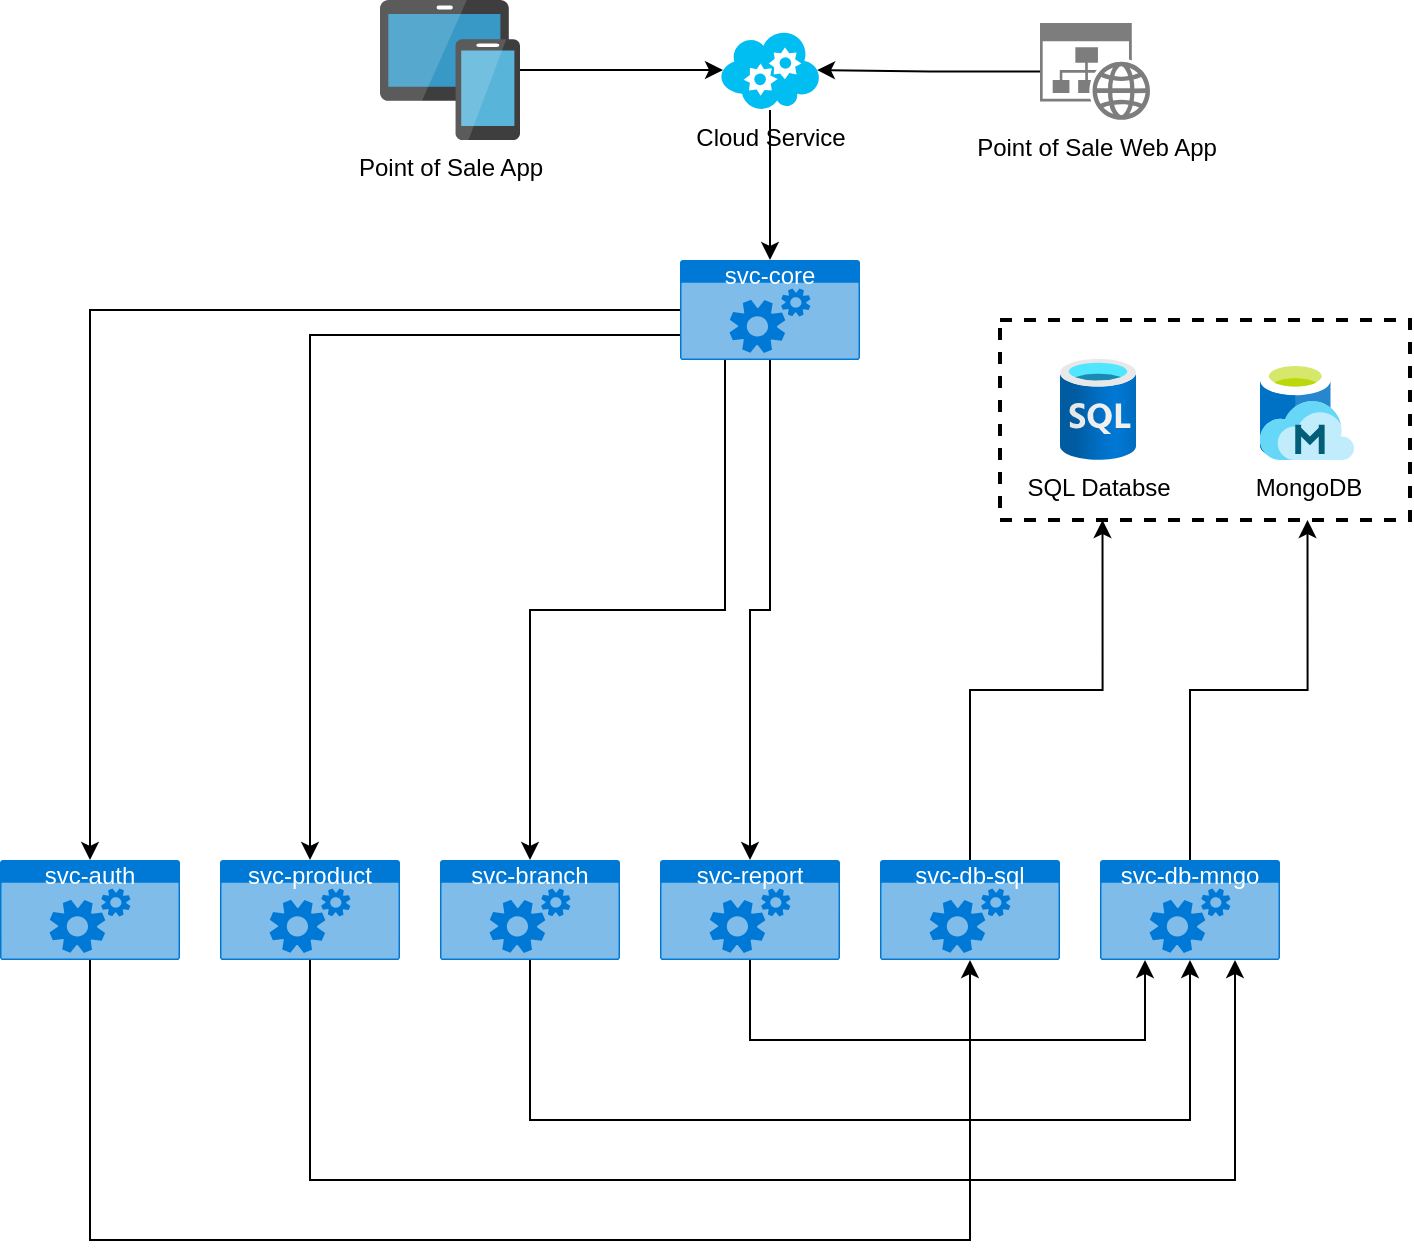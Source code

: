 <mxfile version="21.2.9" type="device">
  <diagram name="Point of Sale Archi Diagram" id="etTAungp2HtMaDyzSjTw">
    <mxGraphModel dx="1306" dy="713" grid="1" gridSize="10" guides="1" tooltips="1" connect="1" arrows="1" fold="1" page="1" pageScale="1" pageWidth="850" pageHeight="1100" math="0" shadow="0">
      <root>
        <mxCell id="0" />
        <mxCell id="1" parent="0" />
        <mxCell id="qUycljUzu9j-hLLGf5fF-3" style="edgeStyle=orthogonalEdgeStyle;rounded=0;orthogonalLoop=1;jettySize=auto;html=1;entryX=0.03;entryY=0.5;entryDx=0;entryDy=0;entryPerimeter=0;" edge="1" parent="1" source="qUycljUzu9j-hLLGf5fF-1" target="qUycljUzu9j-hLLGf5fF-2">
          <mxGeometry relative="1" as="geometry" />
        </mxCell>
        <mxCell id="qUycljUzu9j-hLLGf5fF-1" value="Point of Sale App" style="image;sketch=0;aspect=fixed;html=1;points=[];align=center;image=img/lib/mscae/Devices_Groups.svg;labelPadding=0;noLabel=0;" vertex="1" parent="1">
          <mxGeometry x="280" y="50" width="70" height="70" as="geometry" />
        </mxCell>
        <mxCell id="qUycljUzu9j-hLLGf5fF-7" style="edgeStyle=orthogonalEdgeStyle;rounded=0;orthogonalLoop=1;jettySize=auto;html=1;entryX=0.5;entryY=0;entryDx=0;entryDy=0;entryPerimeter=0;" edge="1" parent="1" source="qUycljUzu9j-hLLGf5fF-2" target="qUycljUzu9j-hLLGf5fF-6">
          <mxGeometry relative="1" as="geometry" />
        </mxCell>
        <mxCell id="qUycljUzu9j-hLLGf5fF-2" value="Cloud Service" style="verticalLabelPosition=bottom;html=1;verticalAlign=top;align=center;strokeColor=none;fillColor=#00BEF2;shape=mxgraph.azure.cloud_service;" vertex="1" parent="1">
          <mxGeometry x="450" y="65" width="50" height="40" as="geometry" />
        </mxCell>
        <mxCell id="qUycljUzu9j-hLLGf5fF-28" style="edgeStyle=orthogonalEdgeStyle;rounded=0;orthogonalLoop=1;jettySize=auto;html=1;entryX=0.5;entryY=0;entryDx=0;entryDy=0;entryPerimeter=0;fontFamily=Helvetica;fontSize=12;fontColor=default;" edge="1" parent="1" source="qUycljUzu9j-hLLGf5fF-6" target="qUycljUzu9j-hLLGf5fF-22">
          <mxGeometry relative="1" as="geometry" />
        </mxCell>
        <mxCell id="qUycljUzu9j-hLLGf5fF-32" style="edgeStyle=orthogonalEdgeStyle;rounded=0;orthogonalLoop=1;jettySize=auto;html=1;exitX=0;exitY=0.75;exitDx=0;exitDy=0;exitPerimeter=0;fontFamily=Helvetica;fontSize=12;fontColor=default;" edge="1" parent="1" source="qUycljUzu9j-hLLGf5fF-6" target="qUycljUzu9j-hLLGf5fF-23">
          <mxGeometry relative="1" as="geometry" />
        </mxCell>
        <mxCell id="qUycljUzu9j-hLLGf5fF-34" style="edgeStyle=orthogonalEdgeStyle;rounded=0;orthogonalLoop=1;jettySize=auto;html=1;exitX=0.25;exitY=1;exitDx=0;exitDy=0;exitPerimeter=0;entryX=0.5;entryY=0;entryDx=0;entryDy=0;entryPerimeter=0;fontFamily=Helvetica;fontSize=12;fontColor=default;" edge="1" parent="1" source="qUycljUzu9j-hLLGf5fF-6" target="qUycljUzu9j-hLLGf5fF-24">
          <mxGeometry relative="1" as="geometry" />
        </mxCell>
        <mxCell id="qUycljUzu9j-hLLGf5fF-35" style="edgeStyle=orthogonalEdgeStyle;rounded=0;orthogonalLoop=1;jettySize=auto;html=1;exitX=0.5;exitY=1;exitDx=0;exitDy=0;exitPerimeter=0;fontFamily=Helvetica;fontSize=12;fontColor=default;" edge="1" parent="1" source="qUycljUzu9j-hLLGf5fF-6" target="qUycljUzu9j-hLLGf5fF-25">
          <mxGeometry relative="1" as="geometry" />
        </mxCell>
        <mxCell id="qUycljUzu9j-hLLGf5fF-6" value="svc-core" style="html=1;whiteSpace=wrap;strokeColor=none;fillColor=#0079D6;labelPosition=center;verticalLabelPosition=middle;verticalAlign=top;align=center;fontSize=12;outlineConnect=0;spacingTop=-6;fontColor=#FFFFFF;sketch=0;shape=mxgraph.sitemap.services;" vertex="1" parent="1">
          <mxGeometry x="430" y="180" width="90" height="50" as="geometry" />
        </mxCell>
        <mxCell id="qUycljUzu9j-hLLGf5fF-16" value="" style="rounded=0;whiteSpace=wrap;html=1;labelBackgroundColor=default;strokeColor=default;fontFamily=Helvetica;fontSize=12;fontColor=default;fillColor=none;dashed=1;strokeWidth=2;shadow=0;" vertex="1" parent="1">
          <mxGeometry x="590" y="210" width="205" height="100" as="geometry" />
        </mxCell>
        <mxCell id="qUycljUzu9j-hLLGf5fF-13" value="SQL Databse" style="image;aspect=fixed;html=1;points=[];align=center;fontSize=12;image=img/lib/azure2/databases/SQL_Database.svg;" vertex="1" parent="1">
          <mxGeometry x="620" y="229.33" width="38" height="50.67" as="geometry" />
        </mxCell>
        <mxCell id="qUycljUzu9j-hLLGf5fF-14" value="MongoDB" style="image;sketch=0;aspect=fixed;html=1;points=[];align=center;fontSize=12;image=img/lib/mscae/Managed_Databases.svg;labelBackgroundColor=default;strokeColor=default;fontFamily=Helvetica;fontColor=default;fillColor=default;" vertex="1" parent="1">
          <mxGeometry x="720" y="230" width="47" height="50" as="geometry" />
        </mxCell>
        <mxCell id="qUycljUzu9j-hLLGf5fF-20" style="edgeStyle=orthogonalEdgeStyle;rounded=0;orthogonalLoop=1;jettySize=auto;html=1;entryX=0.97;entryY=0.5;entryDx=0;entryDy=0;entryPerimeter=0;fontFamily=Helvetica;fontSize=12;fontColor=default;" edge="1" parent="1" source="qUycljUzu9j-hLLGf5fF-19" target="qUycljUzu9j-hLLGf5fF-2">
          <mxGeometry relative="1" as="geometry" />
        </mxCell>
        <mxCell id="qUycljUzu9j-hLLGf5fF-19" value="Point of Sale Web App" style="sketch=0;aspect=fixed;pointerEvents=1;shadow=0;dashed=0;html=1;strokeColor=none;labelPosition=center;verticalLabelPosition=bottom;verticalAlign=top;align=center;shape=mxgraph.mscae.enterprise.website_generic;fillColor=#7D7D7D;labelBackgroundColor=default;fontFamily=Helvetica;fontSize=12;fontColor=default;" vertex="1" parent="1">
          <mxGeometry x="610" y="61.5" width="55.11" height="48.5" as="geometry" />
        </mxCell>
        <mxCell id="qUycljUzu9j-hLLGf5fF-40" style="edgeStyle=orthogonalEdgeStyle;rounded=0;orthogonalLoop=1;jettySize=auto;html=1;exitX=0.5;exitY=1;exitDx=0;exitDy=0;exitPerimeter=0;entryX=0.5;entryY=1;entryDx=0;entryDy=0;entryPerimeter=0;fontFamily=Helvetica;fontSize=12;fontColor=default;" edge="1" parent="1" source="qUycljUzu9j-hLLGf5fF-22" target="qUycljUzu9j-hLLGf5fF-26">
          <mxGeometry relative="1" as="geometry">
            <Array as="points">
              <mxPoint x="135" y="670" />
              <mxPoint x="575" y="670" />
            </Array>
          </mxGeometry>
        </mxCell>
        <mxCell id="qUycljUzu9j-hLLGf5fF-22" value="svc-auth" style="html=1;whiteSpace=wrap;strokeColor=none;fillColor=#0079D6;labelPosition=center;verticalLabelPosition=middle;verticalAlign=top;align=center;fontSize=12;outlineConnect=0;spacingTop=-6;fontColor=#FFFFFF;sketch=0;shape=mxgraph.sitemap.services;" vertex="1" parent="1">
          <mxGeometry x="90" y="480" width="90" height="50" as="geometry" />
        </mxCell>
        <mxCell id="qUycljUzu9j-hLLGf5fF-39" style="edgeStyle=orthogonalEdgeStyle;rounded=0;orthogonalLoop=1;jettySize=auto;html=1;entryX=0.75;entryY=1;entryDx=0;entryDy=0;entryPerimeter=0;fontFamily=Helvetica;fontSize=12;fontColor=default;" edge="1" parent="1" source="qUycljUzu9j-hLLGf5fF-23" target="qUycljUzu9j-hLLGf5fF-27">
          <mxGeometry relative="1" as="geometry">
            <Array as="points">
              <mxPoint x="245" y="640" />
              <mxPoint x="708" y="640" />
            </Array>
          </mxGeometry>
        </mxCell>
        <mxCell id="qUycljUzu9j-hLLGf5fF-23" value="svc-product" style="html=1;whiteSpace=wrap;strokeColor=none;fillColor=#0079D6;labelPosition=center;verticalLabelPosition=middle;verticalAlign=top;align=center;fontSize=12;outlineConnect=0;spacingTop=-6;fontColor=#FFFFFF;sketch=0;shape=mxgraph.sitemap.services;" vertex="1" parent="1">
          <mxGeometry x="200" y="480" width="90" height="50" as="geometry" />
        </mxCell>
        <mxCell id="qUycljUzu9j-hLLGf5fF-38" style="edgeStyle=orthogonalEdgeStyle;rounded=0;orthogonalLoop=1;jettySize=auto;html=1;entryX=0.5;entryY=1;entryDx=0;entryDy=0;entryPerimeter=0;fontFamily=Helvetica;fontSize=12;fontColor=default;" edge="1" parent="1" source="qUycljUzu9j-hLLGf5fF-24" target="qUycljUzu9j-hLLGf5fF-27">
          <mxGeometry relative="1" as="geometry">
            <Array as="points">
              <mxPoint x="355" y="610" />
              <mxPoint x="685" y="610" />
            </Array>
          </mxGeometry>
        </mxCell>
        <mxCell id="qUycljUzu9j-hLLGf5fF-24" value="svc-branch" style="html=1;whiteSpace=wrap;strokeColor=none;fillColor=#0079D6;labelPosition=center;verticalLabelPosition=middle;verticalAlign=top;align=center;fontSize=12;outlineConnect=0;spacingTop=-6;fontColor=#FFFFFF;sketch=0;shape=mxgraph.sitemap.services;" vertex="1" parent="1">
          <mxGeometry x="310" y="480" width="90" height="50" as="geometry" />
        </mxCell>
        <mxCell id="qUycljUzu9j-hLLGf5fF-37" style="edgeStyle=orthogonalEdgeStyle;rounded=0;orthogonalLoop=1;jettySize=auto;html=1;entryX=0.25;entryY=1;entryDx=0;entryDy=0;entryPerimeter=0;fontFamily=Helvetica;fontSize=12;fontColor=default;exitX=0.5;exitY=1;exitDx=0;exitDy=0;exitPerimeter=0;" edge="1" parent="1" source="qUycljUzu9j-hLLGf5fF-25" target="qUycljUzu9j-hLLGf5fF-27">
          <mxGeometry relative="1" as="geometry">
            <Array as="points">
              <mxPoint x="465" y="570" />
              <mxPoint x="663" y="570" />
            </Array>
          </mxGeometry>
        </mxCell>
        <mxCell id="qUycljUzu9j-hLLGf5fF-25" value="svc-report" style="html=1;whiteSpace=wrap;strokeColor=none;fillColor=#0079D6;labelPosition=center;verticalLabelPosition=middle;verticalAlign=top;align=center;fontSize=12;outlineConnect=0;spacingTop=-6;fontColor=#FFFFFF;sketch=0;shape=mxgraph.sitemap.services;" vertex="1" parent="1">
          <mxGeometry x="420" y="480" width="90" height="50" as="geometry" />
        </mxCell>
        <mxCell id="qUycljUzu9j-hLLGf5fF-30" style="edgeStyle=orthogonalEdgeStyle;rounded=0;orthogonalLoop=1;jettySize=auto;html=1;fontFamily=Helvetica;fontSize=12;fontColor=default;entryX=0.25;entryY=1;entryDx=0;entryDy=0;" edge="1" parent="1" source="qUycljUzu9j-hLLGf5fF-26" target="qUycljUzu9j-hLLGf5fF-16">
          <mxGeometry relative="1" as="geometry">
            <mxPoint x="660" y="370" as="targetPoint" />
          </mxGeometry>
        </mxCell>
        <mxCell id="qUycljUzu9j-hLLGf5fF-26" value="svc-db-sql" style="html=1;whiteSpace=wrap;strokeColor=none;fillColor=#0079D6;labelPosition=center;verticalLabelPosition=middle;verticalAlign=top;align=center;fontSize=12;outlineConnect=0;spacingTop=-6;fontColor=#FFFFFF;sketch=0;shape=mxgraph.sitemap.services;" vertex="1" parent="1">
          <mxGeometry x="530" y="480" width="90" height="50" as="geometry" />
        </mxCell>
        <mxCell id="qUycljUzu9j-hLLGf5fF-36" style="edgeStyle=orthogonalEdgeStyle;rounded=0;orthogonalLoop=1;jettySize=auto;html=1;entryX=0.75;entryY=1;entryDx=0;entryDy=0;fontFamily=Helvetica;fontSize=12;fontColor=default;" edge="1" parent="1" source="qUycljUzu9j-hLLGf5fF-27" target="qUycljUzu9j-hLLGf5fF-16">
          <mxGeometry relative="1" as="geometry" />
        </mxCell>
        <mxCell id="qUycljUzu9j-hLLGf5fF-27" value="svc-db-mngo" style="html=1;whiteSpace=wrap;strokeColor=none;fillColor=#0079D6;labelPosition=center;verticalLabelPosition=middle;verticalAlign=top;align=center;fontSize=12;outlineConnect=0;spacingTop=-6;fontColor=#FFFFFF;sketch=0;shape=mxgraph.sitemap.services;" vertex="1" parent="1">
          <mxGeometry x="640" y="480" width="90" height="50" as="geometry" />
        </mxCell>
      </root>
    </mxGraphModel>
  </diagram>
</mxfile>
